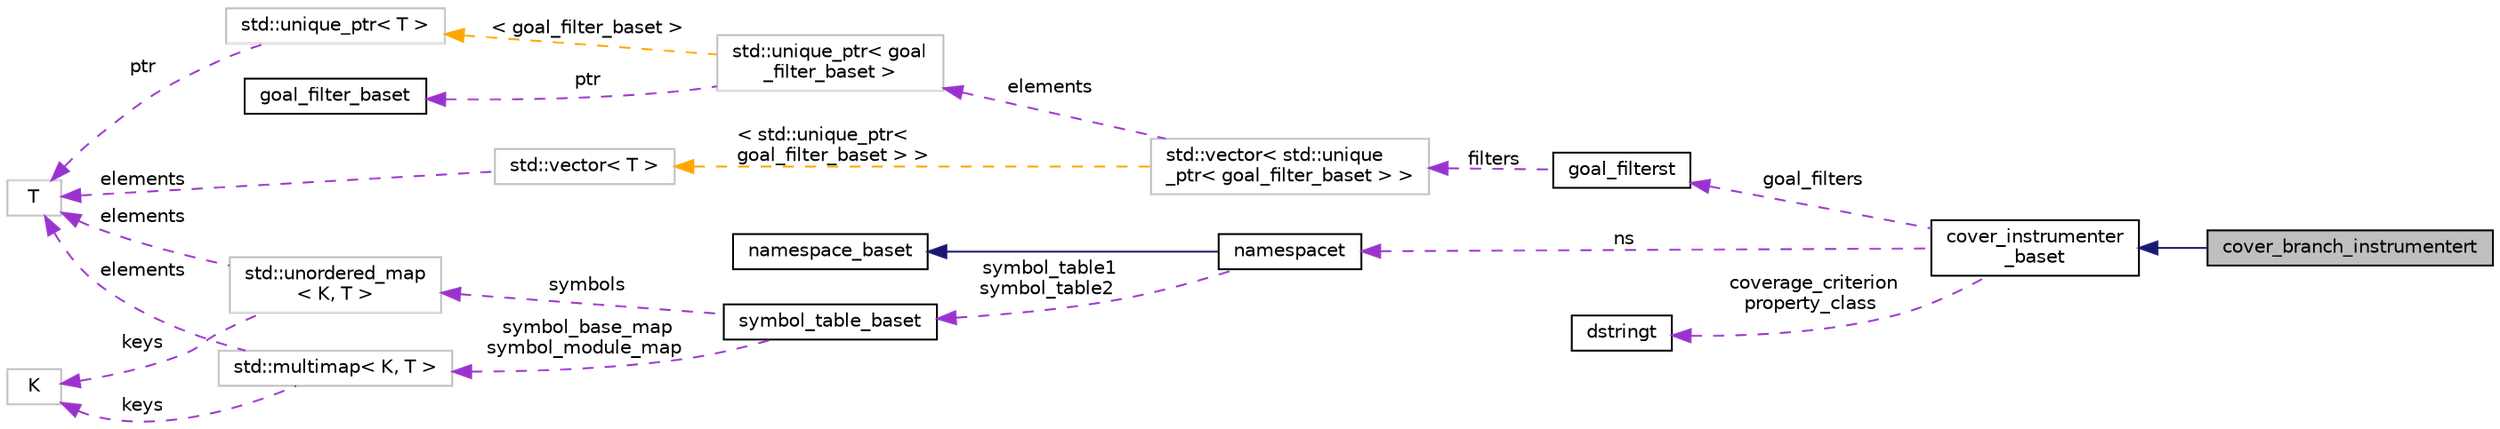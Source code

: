 digraph "cover_branch_instrumentert"
{
 // LATEX_PDF_SIZE
  bgcolor="transparent";
  edge [fontname="Helvetica",fontsize="10",labelfontname="Helvetica",labelfontsize="10"];
  node [fontname="Helvetica",fontsize="10",shape=record];
  rankdir="LR";
  Node1 [label="cover_branch_instrumentert",height=0.2,width=0.4,color="black", fillcolor="grey75", style="filled", fontcolor="black",tooltip="Branch coverage instrumenter."];
  Node2 -> Node1 [dir="back",color="midnightblue",fontsize="10",style="solid",fontname="Helvetica"];
  Node2 [label="cover_instrumenter\l_baset",height=0.2,width=0.4,color="black",URL="$classcover__instrumenter__baset.html",tooltip="Base class for goto program coverage instrumenters."];
  Node3 -> Node2 [dir="back",color="darkorchid3",fontsize="10",style="dashed",label=" goal_filters" ,fontname="Helvetica"];
  Node3 [label="goal_filterst",height=0.2,width=0.4,color="black",URL="$classgoal__filterst.html",tooltip="A collection of goal filters to be applied in conjunction."];
  Node4 -> Node3 [dir="back",color="darkorchid3",fontsize="10",style="dashed",label=" filters" ,fontname="Helvetica"];
  Node4 [label="std::vector\< std::unique\l_ptr\< goal_filter_baset \> \>",height=0.2,width=0.4,color="grey75",tooltip=" "];
  Node5 -> Node4 [dir="back",color="darkorchid3",fontsize="10",style="dashed",label=" elements" ,fontname="Helvetica"];
  Node5 [label="std::unique_ptr\< goal\l_filter_baset \>",height=0.2,width=0.4,color="grey75",tooltip=" "];
  Node6 -> Node5 [dir="back",color="darkorchid3",fontsize="10",style="dashed",label=" ptr" ,fontname="Helvetica"];
  Node6 [label="goal_filter_baset",height=0.2,width=0.4,color="black",URL="$classgoal__filter__baset.html",tooltip="Base class for filtering goals."];
  Node7 -> Node5 [dir="back",color="orange",fontsize="10",style="dashed",label=" \< goal_filter_baset \>" ,fontname="Helvetica"];
  Node7 [label="std::unique_ptr\< T \>",height=0.2,width=0.4,color="grey75",tooltip="STL class."];
  Node8 -> Node7 [dir="back",color="darkorchid3",fontsize="10",style="dashed",label=" ptr" ,fontname="Helvetica"];
  Node8 [label="T",height=0.2,width=0.4,color="grey75",tooltip=" "];
  Node9 -> Node4 [dir="back",color="orange",fontsize="10",style="dashed",label=" \< std::unique_ptr\<\l goal_filter_baset \> \>" ,fontname="Helvetica"];
  Node9 [label="std::vector\< T \>",height=0.2,width=0.4,color="grey75",tooltip="STL class."];
  Node8 -> Node9 [dir="back",color="darkorchid3",fontsize="10",style="dashed",label=" elements" ,fontname="Helvetica"];
  Node10 -> Node2 [dir="back",color="darkorchid3",fontsize="10",style="dashed",label=" ns" ,fontname="Helvetica"];
  Node10 [label="namespacet",height=0.2,width=0.4,color="black",URL="$classnamespacet.html",tooltip="A namespacet is essentially one or two symbol tables bound together, to allow for symbol lookups in t..."];
  Node11 -> Node10 [dir="back",color="midnightblue",fontsize="10",style="solid",fontname="Helvetica"];
  Node11 [label="namespace_baset",height=0.2,width=0.4,color="black",URL="$classnamespace__baset.html",tooltip="Basic interface for a namespace."];
  Node12 -> Node10 [dir="back",color="darkorchid3",fontsize="10",style="dashed",label=" symbol_table1\nsymbol_table2" ,fontname="Helvetica"];
  Node12 [label="symbol_table_baset",height=0.2,width=0.4,color="black",URL="$classsymbol__table__baset.html",tooltip="The symbol table base class interface."];
  Node13 -> Node12 [dir="back",color="darkorchid3",fontsize="10",style="dashed",label=" symbol_base_map\nsymbol_module_map" ,fontname="Helvetica"];
  Node13 [label="std::multimap\< K, T \>",height=0.2,width=0.4,color="grey75",tooltip="STL class."];
  Node14 -> Node13 [dir="back",color="darkorchid3",fontsize="10",style="dashed",label=" keys" ,fontname="Helvetica"];
  Node14 [label="K",height=0.2,width=0.4,color="grey75",tooltip=" "];
  Node8 -> Node13 [dir="back",color="darkorchid3",fontsize="10",style="dashed",label=" elements" ,fontname="Helvetica"];
  Node15 -> Node12 [dir="back",color="darkorchid3",fontsize="10",style="dashed",label=" symbols" ,fontname="Helvetica"];
  Node15 [label="std::unordered_map\l\< K, T \>",height=0.2,width=0.4,color="grey75",tooltip="STL class."];
  Node14 -> Node15 [dir="back",color="darkorchid3",fontsize="10",style="dashed",label=" keys" ,fontname="Helvetica"];
  Node8 -> Node15 [dir="back",color="darkorchid3",fontsize="10",style="dashed",label=" elements" ,fontname="Helvetica"];
  Node16 -> Node2 [dir="back",color="darkorchid3",fontsize="10",style="dashed",label=" coverage_criterion\nproperty_class" ,fontname="Helvetica"];
  Node16 [label="dstringt",height=0.2,width=0.4,color="black",URL="$classdstringt.html",tooltip="dstringt has one field, an unsigned integer no which is an index into a static table of strings."];
}

